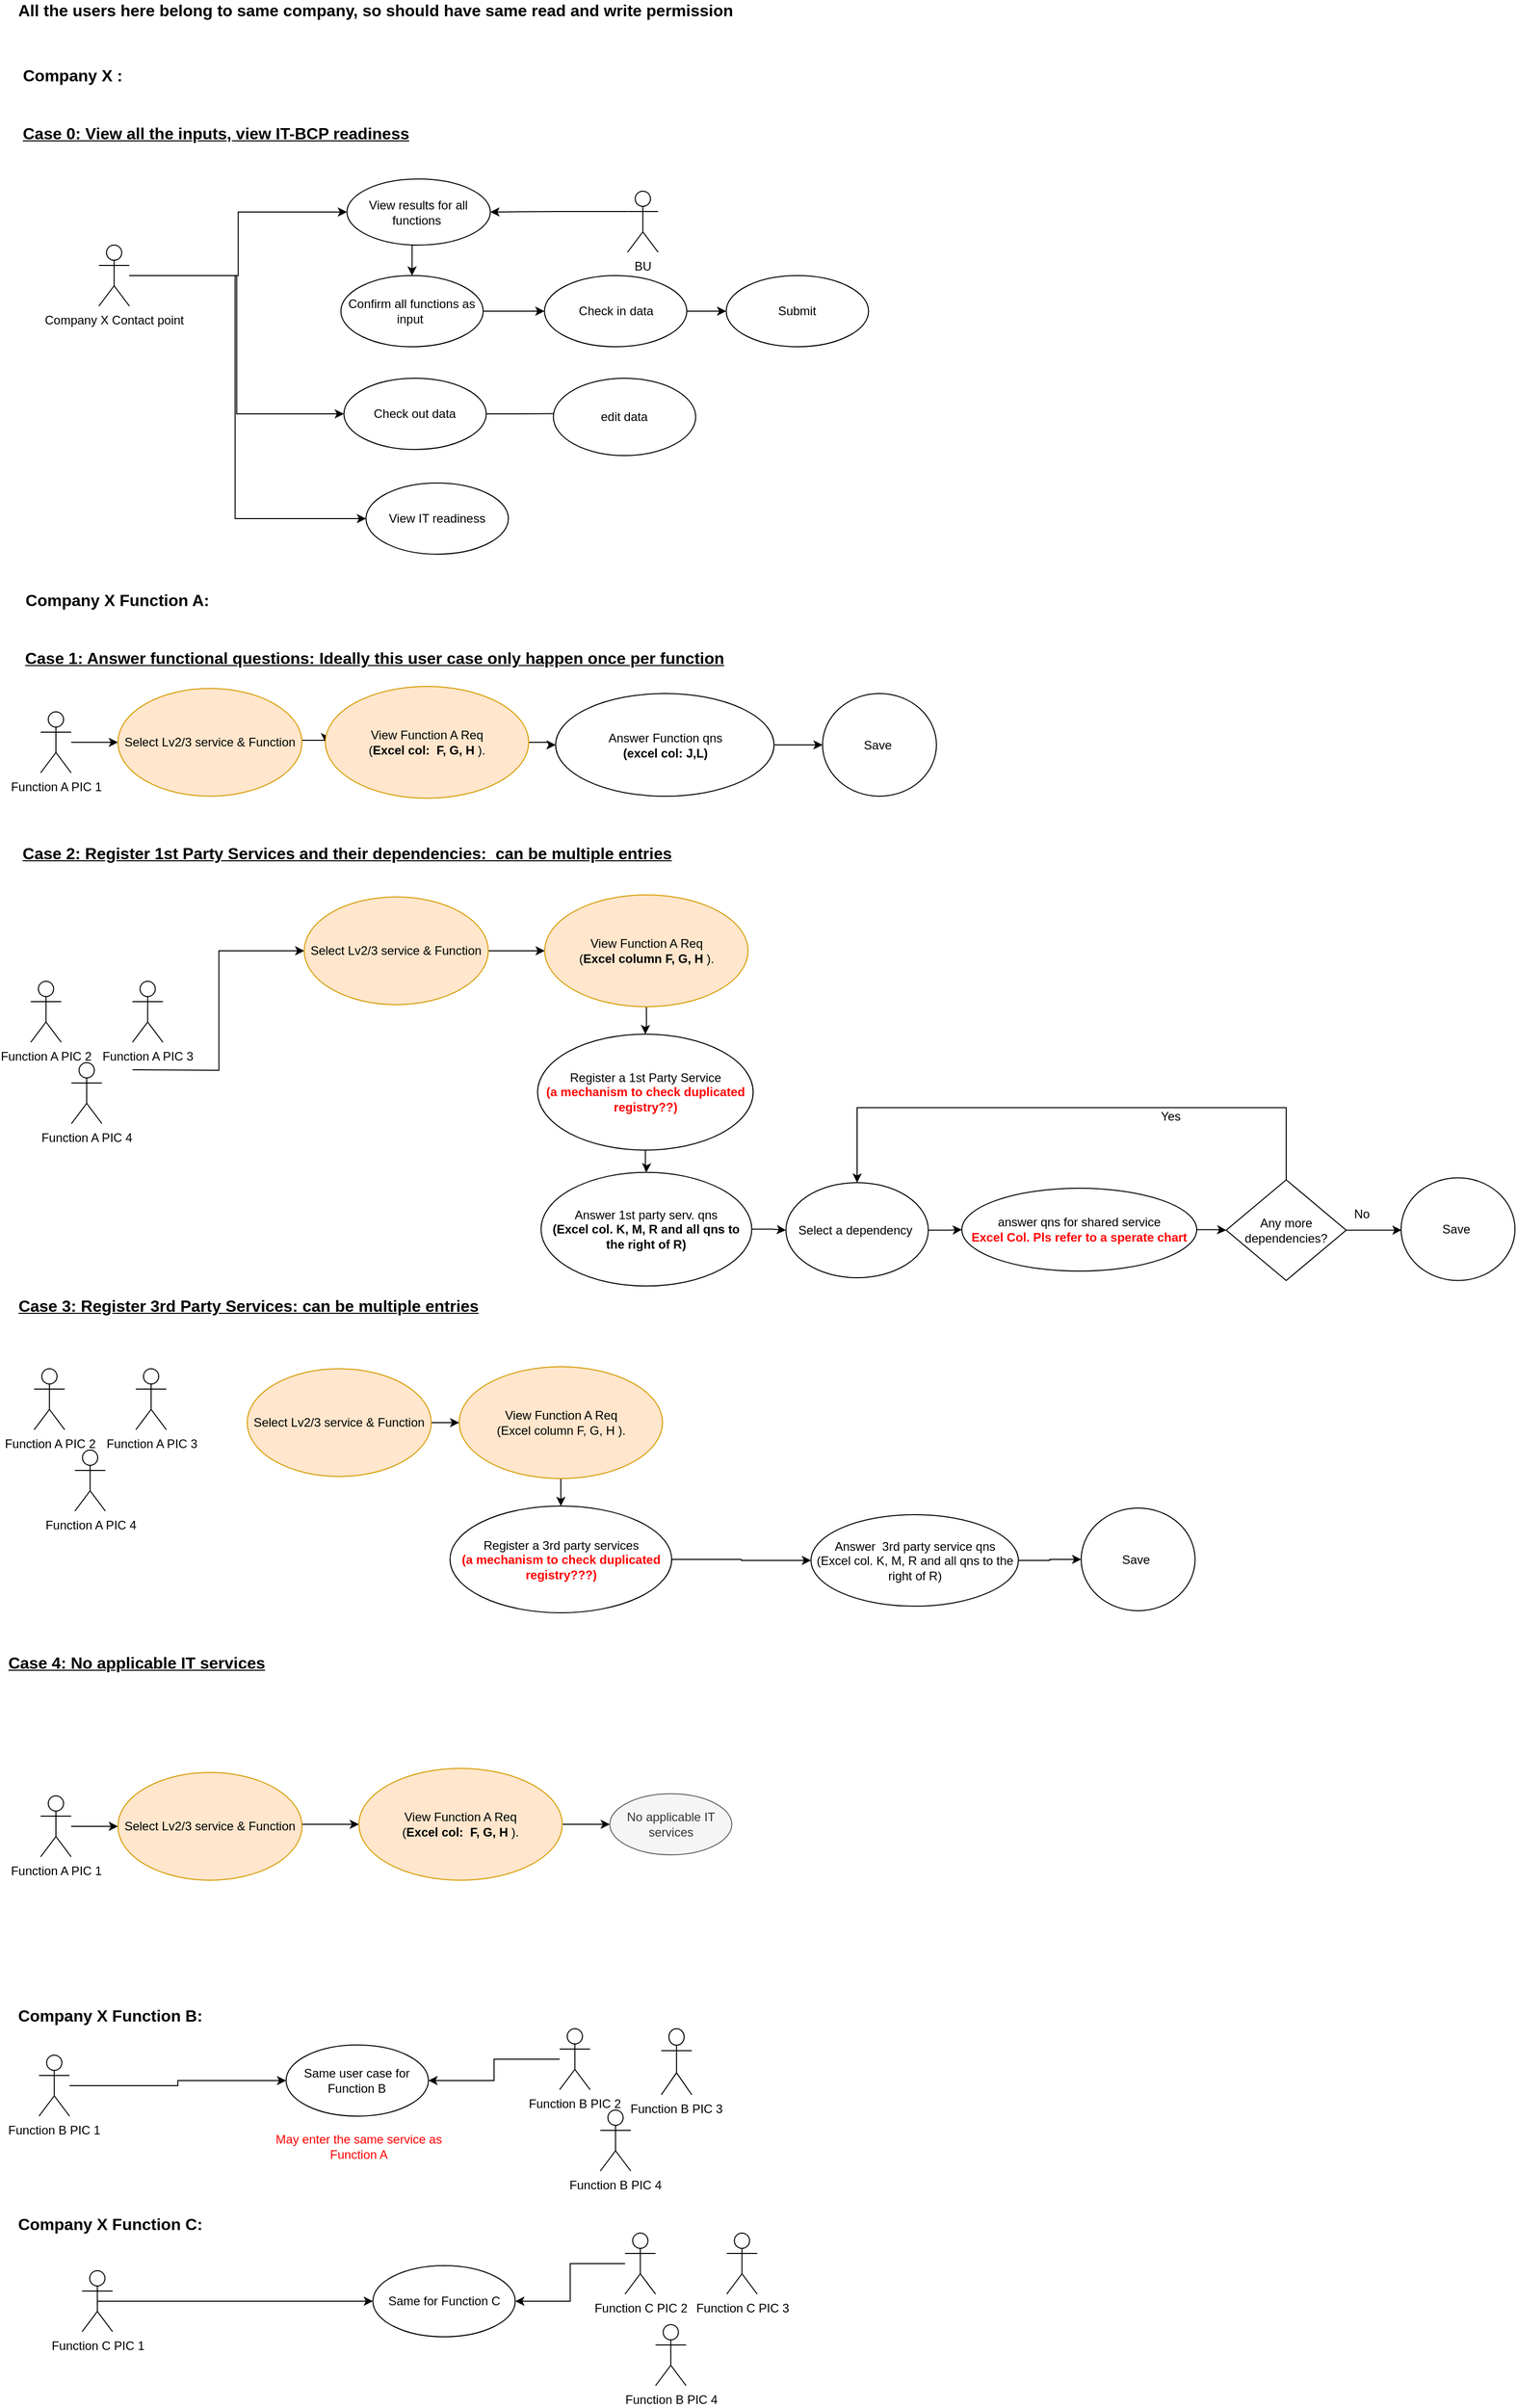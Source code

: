 <mxfile version="15.0.6" type="github" pages="4">
  <diagram id="AU1-YM2_N2_GusIfQAZ2" name="Company X">
    <mxGraphModel dx="3122" dy="2962" grid="0" gridSize="10" guides="1" tooltips="1" connect="1" arrows="1" fold="1" page="1" pageScale="1" pageWidth="850" pageHeight="1100" math="0" shadow="0">
      <root>
        <mxCell id="0" />
        <mxCell id="1" parent="0" />
        <mxCell id="-gpZi2hhZSp9mo7Ovqp--26" style="edgeStyle=orthogonalEdgeStyle;rounded=0;orthogonalLoop=1;jettySize=auto;html=1;" parent="1" source="W32naPlY-PoTMaObdN7--6" target="-gpZi2hhZSp9mo7Ovqp--24" edge="1">
          <mxGeometry relative="1" as="geometry" />
        </mxCell>
        <mxCell id="W32naPlY-PoTMaObdN7--6" value="Function A PIC 1" style="shape=umlActor;verticalLabelPosition=bottom;verticalAlign=top;html=1;" parent="1" vertex="1">
          <mxGeometry x="-813" y="-980" width="30" height="60" as="geometry" />
        </mxCell>
        <mxCell id="W32naPlY-PoTMaObdN7--7" value="Function A PIC 2" style="shape=umlActor;verticalLabelPosition=bottom;verticalAlign=top;html=1;" parent="1" vertex="1">
          <mxGeometry x="-822.75" y="-715" width="30" height="60" as="geometry" />
        </mxCell>
        <mxCell id="W32naPlY-PoTMaObdN7--8" value="Function A PIC 3" style="shape=umlActor;verticalLabelPosition=bottom;verticalAlign=top;html=1;" parent="1" vertex="1">
          <mxGeometry x="-722.75" y="-715" width="30" height="60" as="geometry" />
        </mxCell>
        <mxCell id="W32naPlY-PoTMaObdN7--9" value="Function A PIC 4" style="shape=umlActor;verticalLabelPosition=bottom;verticalAlign=top;html=1;" parent="1" vertex="1">
          <mxGeometry x="-782.75" y="-635" width="30" height="60" as="geometry" />
        </mxCell>
        <mxCell id="-gpZi2hhZSp9mo7Ovqp--9" style="edgeStyle=orthogonalEdgeStyle;rounded=0;orthogonalLoop=1;jettySize=auto;html=1;entryX=1;entryY=0.5;entryDx=0;entryDy=0;" parent="1" source="W32naPlY-PoTMaObdN7--17" target="-gpZi2hhZSp9mo7Ovqp--7" edge="1">
          <mxGeometry relative="1" as="geometry" />
        </mxCell>
        <mxCell id="W32naPlY-PoTMaObdN7--17" value="Function B PIC 2" style="shape=umlActor;verticalLabelPosition=bottom;verticalAlign=top;html=1;" parent="1" vertex="1">
          <mxGeometry x="-302.62" y="315" width="30" height="60" as="geometry" />
        </mxCell>
        <mxCell id="W32naPlY-PoTMaObdN7--18" value="Function B PIC 3" style="shape=umlActor;verticalLabelPosition=bottom;verticalAlign=top;html=1;" parent="1" vertex="1">
          <mxGeometry x="-202.62" y="315" width="30" height="65" as="geometry" />
        </mxCell>
        <mxCell id="W32naPlY-PoTMaObdN7--19" value="Function B PIC 4" style="shape=umlActor;verticalLabelPosition=bottom;verticalAlign=top;html=1;" parent="1" vertex="1">
          <mxGeometry x="-262.62" y="395" width="30" height="60" as="geometry" />
        </mxCell>
        <mxCell id="W32naPlY-PoTMaObdN7--31" style="edgeStyle=orthogonalEdgeStyle;rounded=0;orthogonalLoop=1;jettySize=auto;html=1;entryX=0;entryY=0.5;entryDx=0;entryDy=0;" parent="1" target="-gpZi2hhZSp9mo7Ovqp--1" edge="1">
          <mxGeometry relative="1" as="geometry">
            <mxPoint x="-722.75" y="-627.952" as="sourcePoint" />
          </mxGeometry>
        </mxCell>
        <mxCell id="-gpZi2hhZSp9mo7Ovqp--8" style="edgeStyle=orthogonalEdgeStyle;rounded=0;orthogonalLoop=1;jettySize=auto;html=1;" parent="1" source="W32naPlY-PoTMaObdN7--23" target="-gpZi2hhZSp9mo7Ovqp--7" edge="1">
          <mxGeometry relative="1" as="geometry" />
        </mxCell>
        <mxCell id="W32naPlY-PoTMaObdN7--23" value="Function B PIC 1" style="shape=umlActor;verticalLabelPosition=bottom;verticalAlign=top;html=1;" parent="1" vertex="1">
          <mxGeometry x="-814.62" y="341" width="30" height="60" as="geometry" />
        </mxCell>
        <mxCell id="-gpZi2hhZSp9mo7Ovqp--12" style="edgeStyle=orthogonalEdgeStyle;rounded=0;orthogonalLoop=1;jettySize=auto;html=1;entryX=1;entryY=0.5;entryDx=0;entryDy=0;" parent="1" source="W32naPlY-PoTMaObdN7--25" target="-gpZi2hhZSp9mo7Ovqp--11" edge="1">
          <mxGeometry relative="1" as="geometry" />
        </mxCell>
        <mxCell id="W32naPlY-PoTMaObdN7--25" value="Function C PIC 2" style="shape=umlActor;verticalLabelPosition=bottom;verticalAlign=top;html=1;" parent="1" vertex="1">
          <mxGeometry x="-238.25" y="516" width="30" height="60" as="geometry" />
        </mxCell>
        <mxCell id="W32naPlY-PoTMaObdN7--26" value="Function C PIC 3" style="shape=umlActor;verticalLabelPosition=bottom;verticalAlign=top;html=1;" parent="1" vertex="1">
          <mxGeometry x="-138.25" y="516" width="30" height="60" as="geometry" />
        </mxCell>
        <mxCell id="W32naPlY-PoTMaObdN7--27" value="Function B PIC 4" style="shape=umlActor;verticalLabelPosition=bottom;verticalAlign=top;html=1;" parent="1" vertex="1">
          <mxGeometry x="-208.25" y="606" width="30" height="60" as="geometry" />
        </mxCell>
        <mxCell id="-gpZi2hhZSp9mo7Ovqp--10" style="edgeStyle=orthogonalEdgeStyle;rounded=0;orthogonalLoop=1;jettySize=auto;html=1;exitX=0.5;exitY=0.5;exitDx=0;exitDy=0;exitPerimeter=0;entryX=0;entryY=0.5;entryDx=0;entryDy=0;entryPerimeter=0;" parent="1" source="W32naPlY-PoTMaObdN7--28" target="-gpZi2hhZSp9mo7Ovqp--11" edge="1">
          <mxGeometry relative="1" as="geometry">
            <mxPoint x="-511.536" y="575.762" as="targetPoint" />
          </mxGeometry>
        </mxCell>
        <mxCell id="W32naPlY-PoTMaObdN7--28" value="Function C PIC 1" style="shape=umlActor;verticalLabelPosition=bottom;verticalAlign=top;html=1;" parent="1" vertex="1">
          <mxGeometry x="-772.25" y="553" width="30" height="60" as="geometry" />
        </mxCell>
        <mxCell id="-gpZi2hhZSp9mo7Ovqp--20" style="edgeStyle=orthogonalEdgeStyle;rounded=0;orthogonalLoop=1;jettySize=auto;html=1;exitX=0.5;exitY=1;exitDx=0;exitDy=0;" parent="1" source="W32naPlY-PoTMaObdN7--30" target="W32naPlY-PoTMaObdN7--35" edge="1">
          <mxGeometry relative="1" as="geometry" />
        </mxCell>
        <mxCell id="W32naPlY-PoTMaObdN7--30" value="View Function A Req&lt;br&gt;(&lt;b&gt;Excel column F, G, H&lt;/b&gt; )." style="ellipse;whiteSpace=wrap;html=1;fillColor=#ffe6cc;strokeColor=#d79b00;" parent="1" vertex="1">
          <mxGeometry x="-317.25" y="-800" width="200" height="110" as="geometry" />
        </mxCell>
        <mxCell id="-gpZi2hhZSp9mo7Ovqp--44" style="edgeStyle=orthogonalEdgeStyle;rounded=0;orthogonalLoop=1;jettySize=auto;html=1;exitX=1;exitY=0.5;exitDx=0;exitDy=0;entryX=0;entryY=0.5;entryDx=0;entryDy=0;" parent="1" source="W32naPlY-PoTMaObdN7--33" edge="1" target="-gpZi2hhZSp9mo7Ovqp--45">
          <mxGeometry relative="1" as="geometry">
            <mxPoint x="76.068" y="-950.905" as="targetPoint" />
          </mxGeometry>
        </mxCell>
        <mxCell id="W32naPlY-PoTMaObdN7--33" value="Answer Function qns&lt;br&gt;&lt;b&gt;(excel col: J,L)&lt;/b&gt;" style="ellipse;whiteSpace=wrap;html=1;" parent="1" vertex="1">
          <mxGeometry x="-306.5" y="-998" width="214.75" height="101" as="geometry" />
        </mxCell>
        <mxCell id="W32naPlY-PoTMaObdN7--53" style="edgeStyle=orthogonalEdgeStyle;rounded=0;orthogonalLoop=1;jettySize=auto;html=1;entryX=0.5;entryY=0;entryDx=0;entryDy=0;" parent="1" source="W32naPlY-PoTMaObdN7--35" target="W32naPlY-PoTMaObdN7--36" edge="1">
          <mxGeometry relative="1" as="geometry" />
        </mxCell>
        <mxCell id="W32naPlY-PoTMaObdN7--35" value="Register a 1st Party Service&lt;br&gt;&lt;font color=&quot;#ff0000&quot;&gt;&lt;b&gt;(a mechanism to check duplicated registry??)&lt;/b&gt;&lt;/font&gt;" style="ellipse;whiteSpace=wrap;html=1;" parent="1" vertex="1">
          <mxGeometry x="-324.25" y="-663" width="212" height="114" as="geometry" />
        </mxCell>
        <mxCell id="W32naPlY-PoTMaObdN7--40" style="edgeStyle=orthogonalEdgeStyle;rounded=0;orthogonalLoop=1;jettySize=auto;html=1;exitX=1;exitY=0.5;exitDx=0;exitDy=0;" parent="1" source="W32naPlY-PoTMaObdN7--36" target="W32naPlY-PoTMaObdN7--41" edge="1">
          <mxGeometry relative="1" as="geometry">
            <mxPoint x="-98" y="-460.75" as="targetPoint" />
          </mxGeometry>
        </mxCell>
        <mxCell id="W32naPlY-PoTMaObdN7--36" value="Answer 1st party serv. qns&lt;br&gt;&lt;b&gt;(Excel col. K, M, R and all qns to the right of R)&lt;/b&gt;" style="ellipse;whiteSpace=wrap;html=1;" parent="1" vertex="1">
          <mxGeometry x="-320.87" y="-527.12" width="207.25" height="111.75" as="geometry" />
        </mxCell>
        <mxCell id="W32naPlY-PoTMaObdN7--42" style="edgeStyle=orthogonalEdgeStyle;rounded=0;orthogonalLoop=1;jettySize=auto;html=1;" parent="1" source="W32naPlY-PoTMaObdN7--41" target="W32naPlY-PoTMaObdN7--43" edge="1">
          <mxGeometry relative="1" as="geometry">
            <mxPoint x="52" y="-460.75" as="targetPoint" />
          </mxGeometry>
        </mxCell>
        <mxCell id="W32naPlY-PoTMaObdN7--41" value="Select a dependency&amp;nbsp;" style="ellipse;whiteSpace=wrap;html=1;" parent="1" vertex="1">
          <mxGeometry x="-80" y="-517" width="140" height="93.5" as="geometry" />
        </mxCell>
        <mxCell id="-gpZi2hhZSp9mo7Ovqp--42" style="edgeStyle=orthogonalEdgeStyle;rounded=0;orthogonalLoop=1;jettySize=auto;html=1;exitX=1;exitY=0.5;exitDx=0;exitDy=0;" parent="1" source="W32naPlY-PoTMaObdN7--43" target="-gpZi2hhZSp9mo7Ovqp--40" edge="1">
          <mxGeometry relative="1" as="geometry" />
        </mxCell>
        <mxCell id="W32naPlY-PoTMaObdN7--43" value="answer qns for shared service&lt;br&gt;&lt;b&gt;&lt;font color=&quot;#ff0000&quot;&gt;Excel Col. Pls refer to a sperate chart&lt;/font&gt;&lt;/b&gt;" style="ellipse;whiteSpace=wrap;html=1;" parent="1" vertex="1">
          <mxGeometry x="93" y="-511.5" width="231" height="81.5" as="geometry" />
        </mxCell>
        <mxCell id="W32naPlY-PoTMaObdN7--46" style="edgeStyle=orthogonalEdgeStyle;rounded=0;orthogonalLoop=1;jettySize=auto;html=1;" parent="1" source="W32naPlY-PoTMaObdN7--45" target="W32naPlY-PoTMaObdN7--47" edge="1">
          <mxGeometry relative="1" as="geometry">
            <mxPoint x="-120.13" y="-261" as="targetPoint" />
          </mxGeometry>
        </mxCell>
        <mxCell id="W32naPlY-PoTMaObdN7--45" value="Register a 3rd party services&lt;br&gt;&lt;b style=&quot;color: rgb(255 , 0 , 0)&quot;&gt;(a mechanism to check duplicated registry???)&lt;/b&gt;" style="ellipse;whiteSpace=wrap;html=1;" parent="1" vertex="1">
          <mxGeometry x="-410.38" y="-199" width="218" height="105" as="geometry" />
        </mxCell>
        <mxCell id="-gpZi2hhZSp9mo7Ovqp--69" style="edgeStyle=orthogonalEdgeStyle;rounded=0;orthogonalLoop=1;jettySize=auto;html=1;exitX=1;exitY=0.5;exitDx=0;exitDy=0;entryX=0;entryY=0.5;entryDx=0;entryDy=0;" parent="1" source="W32naPlY-PoTMaObdN7--47" target="-gpZi2hhZSp9mo7Ovqp--68" edge="1">
          <mxGeometry relative="1" as="geometry" />
        </mxCell>
        <mxCell id="W32naPlY-PoTMaObdN7--47" value="Answer&amp;nbsp; 3rd party service qns&lt;br&gt;(Excel col. K, M, R and all qns to the right of R)" style="ellipse;whiteSpace=wrap;html=1;" parent="1" vertex="1">
          <mxGeometry x="-55.38" y="-190.5" width="204" height="90" as="geometry" />
        </mxCell>
        <mxCell id="W32naPlY-PoTMaObdN7--51" style="edgeStyle=orthogonalEdgeStyle;rounded=0;orthogonalLoop=1;jettySize=auto;html=1;entryX=0;entryY=0.5;entryDx=0;entryDy=0;" parent="1" source="W32naPlY-PoTMaObdN7--49" target="W32naPlY-PoTMaObdN7--50" edge="1">
          <mxGeometry relative="1" as="geometry" />
        </mxCell>
        <mxCell id="W32naPlY-PoTMaObdN7--67" style="edgeStyle=orthogonalEdgeStyle;rounded=0;orthogonalLoop=1;jettySize=auto;html=1;entryX=0;entryY=0.5;entryDx=0;entryDy=0;" parent="1" source="W32naPlY-PoTMaObdN7--49" target="W32naPlY-PoTMaObdN7--65" edge="1">
          <mxGeometry relative="1" as="geometry" />
        </mxCell>
        <mxCell id="HmTF_yit3gJTQ6gCZ38t-3" style="edgeStyle=orthogonalEdgeStyle;rounded=0;orthogonalLoop=1;jettySize=auto;html=1;entryX=0;entryY=0.5;entryDx=0;entryDy=0;" parent="1" source="W32naPlY-PoTMaObdN7--49" target="HmTF_yit3gJTQ6gCZ38t-2" edge="1">
          <mxGeometry relative="1" as="geometry">
            <mxPoint x="-517.75" y="-1188" as="targetPoint" />
            <Array as="points">
              <mxPoint x="-621.75" y="-1409" />
              <mxPoint x="-621.75" y="-1170" />
            </Array>
          </mxGeometry>
        </mxCell>
        <mxCell id="W32naPlY-PoTMaObdN7--49" value="Company X Contact point" style="shape=umlActor;verticalLabelPosition=bottom;verticalAlign=top;html=1;" parent="1" vertex="1">
          <mxGeometry x="-755.75" y="-1439" width="30" height="60" as="geometry" />
        </mxCell>
        <mxCell id="W32naPlY-PoTMaObdN7--55" style="edgeStyle=orthogonalEdgeStyle;rounded=0;orthogonalLoop=1;jettySize=auto;html=1;exitX=0.5;exitY=1;exitDx=0;exitDy=0;entryX=0.5;entryY=0;entryDx=0;entryDy=0;" parent="1" source="W32naPlY-PoTMaObdN7--50" target="W32naPlY-PoTMaObdN7--54" edge="1">
          <mxGeometry relative="1" as="geometry" />
        </mxCell>
        <mxCell id="W32naPlY-PoTMaObdN7--50" value="View results for all functions&amp;nbsp;" style="ellipse;whiteSpace=wrap;html=1;" parent="1" vertex="1">
          <mxGeometry x="-511.75" y="-1504" width="141" height="65" as="geometry" />
        </mxCell>
        <mxCell id="W32naPlY-PoTMaObdN7--56" style="edgeStyle=orthogonalEdgeStyle;rounded=0;orthogonalLoop=1;jettySize=auto;html=1;" parent="1" source="W32naPlY-PoTMaObdN7--54" target="W32naPlY-PoTMaObdN7--57" edge="1">
          <mxGeometry relative="1" as="geometry">
            <mxPoint x="-375.75" y="-1329" as="targetPoint" />
          </mxGeometry>
        </mxCell>
        <mxCell id="W32naPlY-PoTMaObdN7--54" value="Confirm all functions as input&amp;nbsp;" style="ellipse;whiteSpace=wrap;html=1;" parent="1" vertex="1">
          <mxGeometry x="-517.75" y="-1409" width="140" height="70" as="geometry" />
        </mxCell>
        <mxCell id="W32naPlY-PoTMaObdN7--69" style="edgeStyle=orthogonalEdgeStyle;rounded=0;orthogonalLoop=1;jettySize=auto;html=1;" parent="1" source="W32naPlY-PoTMaObdN7--57" target="W32naPlY-PoTMaObdN7--70" edge="1">
          <mxGeometry relative="1" as="geometry">
            <mxPoint x="-103.655" y="-1374" as="targetPoint" />
          </mxGeometry>
        </mxCell>
        <mxCell id="W32naPlY-PoTMaObdN7--57" value="Check in data" style="ellipse;whiteSpace=wrap;html=1;" parent="1" vertex="1">
          <mxGeometry x="-317.5" y="-1409" width="140" height="70" as="geometry" />
        </mxCell>
        <mxCell id="W32naPlY-PoTMaObdN7--59" style="edgeStyle=orthogonalEdgeStyle;rounded=0;orthogonalLoop=1;jettySize=auto;html=1;exitX=0;exitY=0.333;exitDx=0;exitDy=0;exitPerimeter=0;entryX=1;entryY=0.5;entryDx=0;entryDy=0;" parent="1" source="W32naPlY-PoTMaObdN7--58" target="W32naPlY-PoTMaObdN7--50" edge="1">
          <mxGeometry relative="1" as="geometry" />
        </mxCell>
        <mxCell id="W32naPlY-PoTMaObdN7--58" value="BU" style="shape=umlActor;verticalLabelPosition=bottom;verticalAlign=top;html=1;" parent="1" vertex="1">
          <mxGeometry x="-235.75" y="-1492" width="30" height="60" as="geometry" />
        </mxCell>
        <mxCell id="W32naPlY-PoTMaObdN7--68" style="edgeStyle=orthogonalEdgeStyle;rounded=0;orthogonalLoop=1;jettySize=auto;html=1;exitX=1;exitY=0.5;exitDx=0;exitDy=0;entryX=0.073;entryY=0.457;entryDx=0;entryDy=0;entryPerimeter=0;" parent="1" source="W32naPlY-PoTMaObdN7--65" target="W32naPlY-PoTMaObdN7--66" edge="1">
          <mxGeometry relative="1" as="geometry" />
        </mxCell>
        <mxCell id="W32naPlY-PoTMaObdN7--65" value="Check out data" style="ellipse;whiteSpace=wrap;html=1;" parent="1" vertex="1">
          <mxGeometry x="-514.75" y="-1308" width="140" height="70" as="geometry" />
        </mxCell>
        <mxCell id="W32naPlY-PoTMaObdN7--66" value="edit data" style="ellipse;whiteSpace=wrap;html=1;" parent="1" vertex="1">
          <mxGeometry x="-308.75" y="-1308" width="140" height="76" as="geometry" />
        </mxCell>
        <mxCell id="W32naPlY-PoTMaObdN7--70" value="Submit" style="ellipse;whiteSpace=wrap;html=1;" parent="1" vertex="1">
          <mxGeometry x="-138.755" y="-1409" width="140" height="70" as="geometry" />
        </mxCell>
        <mxCell id="-gpZi2hhZSp9mo7Ovqp--5" style="edgeStyle=orthogonalEdgeStyle;rounded=0;orthogonalLoop=1;jettySize=auto;html=1;entryX=0;entryY=0.5;entryDx=0;entryDy=0;" parent="1" source="-gpZi2hhZSp9mo7Ovqp--1" target="W32naPlY-PoTMaObdN7--30" edge="1">
          <mxGeometry relative="1" as="geometry">
            <mxPoint x="-345.25" y="-751" as="targetPoint" />
          </mxGeometry>
        </mxCell>
        <mxCell id="-gpZi2hhZSp9mo7Ovqp--1" value="Select Lv2/3 service &amp;amp; Function" style="ellipse;whiteSpace=wrap;html=1;fillColor=#ffe6cc;strokeColor=#d79b00;" parent="1" vertex="1">
          <mxGeometry x="-553.75" y="-798" width="181" height="106" as="geometry" />
        </mxCell>
        <mxCell id="-gpZi2hhZSp9mo7Ovqp--7" value="Same user case for Function B" style="ellipse;whiteSpace=wrap;html=1;" parent="1" vertex="1">
          <mxGeometry x="-571.62" y="331" width="140" height="70" as="geometry" />
        </mxCell>
        <mxCell id="-gpZi2hhZSp9mo7Ovqp--11" value="Same for Function C" style="ellipse;whiteSpace=wrap;html=1;" parent="1" vertex="1">
          <mxGeometry x="-486.25" y="548" width="140" height="70" as="geometry" />
        </mxCell>
        <mxCell id="-gpZi2hhZSp9mo7Ovqp--27" style="edgeStyle=orthogonalEdgeStyle;rounded=0;orthogonalLoop=1;jettySize=auto;html=1;exitX=1;exitY=0.481;exitDx=0;exitDy=0;entryX=0;entryY=0.5;entryDx=0;entryDy=0;exitPerimeter=0;" parent="1" source="-gpZi2hhZSp9mo7Ovqp--24" target="-gpZi2hhZSp9mo7Ovqp--25" edge="1">
          <mxGeometry relative="1" as="geometry">
            <mxPoint x="-533.0" y="-948.0" as="sourcePoint" />
          </mxGeometry>
        </mxCell>
        <mxCell id="-gpZi2hhZSp9mo7Ovqp--24" value="Select Lv2/3 service &amp;amp; Function" style="ellipse;whiteSpace=wrap;html=1;fillColor=#ffe6cc;strokeColor=#d79b00;" parent="1" vertex="1">
          <mxGeometry x="-737" y="-1003" width="181" height="106" as="geometry" />
        </mxCell>
        <mxCell id="-gpZi2hhZSp9mo7Ovqp--28" style="edgeStyle=orthogonalEdgeStyle;rounded=0;orthogonalLoop=1;jettySize=auto;html=1;" parent="1" source="-gpZi2hhZSp9mo7Ovqp--25" target="W32naPlY-PoTMaObdN7--33" edge="1">
          <mxGeometry relative="1" as="geometry" />
        </mxCell>
        <mxCell id="-gpZi2hhZSp9mo7Ovqp--25" value="View Function A Req&lt;br&gt;(&lt;b&gt;Excel col:&amp;nbsp; F, G, H&lt;/b&gt; )." style="ellipse;whiteSpace=wrap;html=1;fillColor=#ffe6cc;strokeColor=#d79b00;" parent="1" vertex="1">
          <mxGeometry x="-533" y="-1005" width="200" height="110" as="geometry" />
        </mxCell>
        <mxCell id="-gpZi2hhZSp9mo7Ovqp--43" style="edgeStyle=orthogonalEdgeStyle;rounded=0;orthogonalLoop=1;jettySize=auto;html=1;entryX=0.5;entryY=0;entryDx=0;entryDy=0;" parent="1" source="-gpZi2hhZSp9mo7Ovqp--40" target="W32naPlY-PoTMaObdN7--41" edge="1">
          <mxGeometry relative="1" as="geometry">
            <Array as="points">
              <mxPoint x="412" y="-590.75" />
              <mxPoint x="-10" y="-590.75" />
            </Array>
          </mxGeometry>
        </mxCell>
        <mxCell id="-gpZi2hhZSp9mo7Ovqp--64" style="edgeStyle=orthogonalEdgeStyle;rounded=0;orthogonalLoop=1;jettySize=auto;html=1;exitX=1;exitY=0.5;exitDx=0;exitDy=0;" parent="1" source="-gpZi2hhZSp9mo7Ovqp--40" edge="1">
          <mxGeometry relative="1" as="geometry">
            <mxPoint x="525.497" y="-470.274" as="targetPoint" />
          </mxGeometry>
        </mxCell>
        <mxCell id="-gpZi2hhZSp9mo7Ovqp--40" value="Any more dependencies?" style="rhombus;whiteSpace=wrap;html=1;" parent="1" vertex="1">
          <mxGeometry x="353" y="-519.75" width="118" height="99" as="geometry" />
        </mxCell>
        <mxCell id="-gpZi2hhZSp9mo7Ovqp--45" value="Save&amp;nbsp;" style="ellipse;whiteSpace=wrap;html=1;" parent="1" vertex="1">
          <mxGeometry x="-44" y="-998" width="112" height="101" as="geometry" />
        </mxCell>
        <mxCell id="-gpZi2hhZSp9mo7Ovqp--50" value="Function A PIC 2" style="shape=umlActor;verticalLabelPosition=bottom;verticalAlign=top;html=1;" parent="1" vertex="1">
          <mxGeometry x="-819.38" y="-334" width="30" height="60" as="geometry" />
        </mxCell>
        <mxCell id="-gpZi2hhZSp9mo7Ovqp--51" value="Function A PIC 3" style="shape=umlActor;verticalLabelPosition=bottom;verticalAlign=top;html=1;" parent="1" vertex="1">
          <mxGeometry x="-719.38" y="-334" width="30" height="60" as="geometry" />
        </mxCell>
        <mxCell id="-gpZi2hhZSp9mo7Ovqp--52" value="Function A PIC 4" style="shape=umlActor;verticalLabelPosition=bottom;verticalAlign=top;html=1;" parent="1" vertex="1">
          <mxGeometry x="-779.38" y="-254" width="30" height="60" as="geometry" />
        </mxCell>
        <mxCell id="-gpZi2hhZSp9mo7Ovqp--57" value="&lt;font style=&quot;font-size: 16px&quot;&gt;&lt;b&gt;&lt;u&gt;Case 1: Answer functional questions: Ideally this user case only happen once per function&lt;/u&gt;&lt;/b&gt;&lt;/font&gt;" style="text;html=1;align=center;verticalAlign=middle;resizable=0;points=[];autosize=1;strokeColor=none;fillColor=none;" parent="1" vertex="1">
          <mxGeometry x="-833.75" y="-1043" width="698" height="19" as="geometry" />
        </mxCell>
        <mxCell id="-gpZi2hhZSp9mo7Ovqp--58" value="&lt;font style=&quot;font-size: 16px&quot;&gt;&lt;b&gt;&lt;u&gt;Case 2: Register 1st Party Services and their dependencies:&amp;nbsp; can be multiple entries&lt;/u&gt;&lt;/b&gt;&lt;/font&gt;" style="text;html=1;align=center;verticalAlign=middle;resizable=0;points=[];autosize=1;strokeColor=none;fillColor=none;" parent="1" vertex="1">
          <mxGeometry x="-835.75" y="-851" width="648" height="19" as="geometry" />
        </mxCell>
        <mxCell id="-gpZi2hhZSp9mo7Ovqp--59" value="&lt;b&gt;&lt;font style=&quot;font-size: 16px&quot;&gt;&lt;u&gt;Case 3: Register 3rd Party Services: can be multiple entries&lt;/u&gt;&lt;/font&gt;&lt;/b&gt;" style="text;html=1;align=center;verticalAlign=middle;resizable=0;points=[];autosize=1;strokeColor=none;fillColor=none;" parent="1" vertex="1">
          <mxGeometry x="-840.75" y="-406" width="463" height="19" as="geometry" />
        </mxCell>
        <mxCell id="-gpZi2hhZSp9mo7Ovqp--63" style="edgeStyle=orthogonalEdgeStyle;rounded=0;orthogonalLoop=1;jettySize=auto;html=1;exitX=0.5;exitY=1;exitDx=0;exitDy=0;" parent="1" source="-gpZi2hhZSp9mo7Ovqp--60" target="W32naPlY-PoTMaObdN7--45" edge="1">
          <mxGeometry relative="1" as="geometry" />
        </mxCell>
        <mxCell id="-gpZi2hhZSp9mo7Ovqp--60" value="View Function A Req&lt;br&gt;(Excel column F, G, H )." style="ellipse;whiteSpace=wrap;html=1;fillColor=#ffe6cc;strokeColor=#d79b00;" parent="1" vertex="1">
          <mxGeometry x="-401.38" y="-336" width="200" height="110" as="geometry" />
        </mxCell>
        <mxCell id="-gpZi2hhZSp9mo7Ovqp--62" style="edgeStyle=orthogonalEdgeStyle;rounded=0;orthogonalLoop=1;jettySize=auto;html=1;exitX=1;exitY=0.5;exitDx=0;exitDy=0;entryX=0;entryY=0.5;entryDx=0;entryDy=0;" parent="1" source="-gpZi2hhZSp9mo7Ovqp--61" target="-gpZi2hhZSp9mo7Ovqp--60" edge="1">
          <mxGeometry relative="1" as="geometry" />
        </mxCell>
        <mxCell id="-gpZi2hhZSp9mo7Ovqp--61" value="Select Lv2/3 service &amp;amp; Function" style="ellipse;whiteSpace=wrap;html=1;fillColor=#ffe6cc;strokeColor=#d79b00;" parent="1" vertex="1">
          <mxGeometry x="-609.88" y="-334" width="181" height="106" as="geometry" />
        </mxCell>
        <mxCell id="-gpZi2hhZSp9mo7Ovqp--65" value="Yes" style="text;html=1;align=center;verticalAlign=middle;resizable=0;points=[];autosize=1;strokeColor=none;fillColor=none;" parent="1" vertex="1">
          <mxGeometry x="283" y="-590.75" width="30" height="18" as="geometry" />
        </mxCell>
        <mxCell id="-gpZi2hhZSp9mo7Ovqp--66" value="No" style="text;html=1;align=center;verticalAlign=middle;resizable=0;points=[];autosize=1;strokeColor=none;fillColor=none;" parent="1" vertex="1">
          <mxGeometry x="473" y="-494.75" width="25" height="18" as="geometry" />
        </mxCell>
        <mxCell id="-gpZi2hhZSp9mo7Ovqp--67" value="Save&amp;nbsp;" style="ellipse;whiteSpace=wrap;html=1;" parent="1" vertex="1">
          <mxGeometry x="525" y="-521.75" width="112" height="101" as="geometry" />
        </mxCell>
        <mxCell id="-gpZi2hhZSp9mo7Ovqp--68" value="Save&amp;nbsp;" style="ellipse;whiteSpace=wrap;html=1;" parent="1" vertex="1">
          <mxGeometry x="210.37" y="-197" width="112" height="101" as="geometry" />
        </mxCell>
        <mxCell id="-gpZi2hhZSp9mo7Ovqp--71" value="&lt;font style=&quot;font-size: 16px&quot;&gt;&lt;b&gt;All the users here belong to same company, so should have same read and write permission&lt;/b&gt;&lt;/font&gt;" style="text;html=1;align=center;verticalAlign=middle;resizable=0;points=[];autosize=1;strokeColor=none;fillColor=none;" parent="1" vertex="1">
          <mxGeometry x="-840.75" y="-1680" width="713" height="19" as="geometry" />
        </mxCell>
        <mxCell id="-gpZi2hhZSp9mo7Ovqp--72" value="&lt;b&gt;&lt;font style=&quot;font-size: 16px&quot;&gt;&lt;u&gt;Case 0: View all the inputs, view IT-BCP readiness&lt;/u&gt;&lt;/font&gt;&lt;/b&gt;" style="text;html=1;align=center;verticalAlign=middle;resizable=0;points=[];autosize=1;strokeColor=none;fillColor=none;" parent="1" vertex="1">
          <mxGeometry x="-835.75" y="-1559" width="390" height="19" as="geometry" />
        </mxCell>
        <mxCell id="-gpZi2hhZSp9mo7Ovqp--73" value="&lt;b&gt;&lt;font style=&quot;font-size: 16px&quot;&gt;Company X Function A:&lt;/font&gt;&lt;/b&gt;" style="text;html=1;align=center;verticalAlign=middle;resizable=0;points=[];autosize=1;strokeColor=none;fillColor=none;" parent="1" vertex="1">
          <mxGeometry x="-833.75" y="-1100" width="191" height="19" as="geometry" />
        </mxCell>
        <mxCell id="-gpZi2hhZSp9mo7Ovqp--74" value="&lt;b&gt;&lt;font style=&quot;font-size: 16px&quot;&gt;Company X :&lt;/font&gt;&lt;/b&gt;" style="text;html=1;align=center;verticalAlign=middle;resizable=0;points=[];autosize=1;strokeColor=none;fillColor=none;" parent="1" vertex="1">
          <mxGeometry x="-835.75" y="-1616" width="108" height="19" as="geometry" />
        </mxCell>
        <mxCell id="-gpZi2hhZSp9mo7Ovqp--75" value="&lt;b&gt;&lt;font style=&quot;font-size: 16px&quot;&gt;Company X Function B:&lt;/font&gt;&lt;/b&gt;" style="text;html=1;align=center;verticalAlign=middle;resizable=0;points=[];autosize=1;strokeColor=none;fillColor=none;" parent="1" vertex="1">
          <mxGeometry x="-840.75" y="292" width="191" height="19" as="geometry" />
        </mxCell>
        <mxCell id="-gpZi2hhZSp9mo7Ovqp--76" value="&lt;b&gt;&lt;font style=&quot;font-size: 16px&quot;&gt;Company X Function C:&lt;/font&gt;&lt;/b&gt;" style="text;html=1;align=center;verticalAlign=middle;resizable=0;points=[];autosize=1;strokeColor=none;fillColor=none;" parent="1" vertex="1">
          <mxGeometry x="-840.75" y="497" width="191" height="19" as="geometry" />
        </mxCell>
        <mxCell id="HmTF_yit3gJTQ6gCZ38t-2" value="View IT readiness" style="ellipse;whiteSpace=wrap;html=1;" parent="1" vertex="1">
          <mxGeometry x="-493.0" y="-1205" width="140" height="70" as="geometry" />
        </mxCell>
        <mxCell id="JNOww10qwIhU7luUqyG3-1" value="&lt;b&gt;&lt;font style=&quot;font-size: 16px&quot;&gt;&lt;u&gt;Case 4: No applicable IT services&lt;/u&gt;&lt;/font&gt;&lt;/b&gt;" style="text;html=1;align=center;verticalAlign=middle;resizable=0;points=[];autosize=1;strokeColor=none;fillColor=none;" parent="1" vertex="1">
          <mxGeometry x="-851" y="-55" width="263" height="19" as="geometry" />
        </mxCell>
        <mxCell id="JNOww10qwIhU7luUqyG3-2" style="edgeStyle=orthogonalEdgeStyle;rounded=0;orthogonalLoop=1;jettySize=auto;html=1;" parent="1" source="JNOww10qwIhU7luUqyG3-3" target="JNOww10qwIhU7luUqyG3-5" edge="1">
          <mxGeometry relative="1" as="geometry" />
        </mxCell>
        <mxCell id="JNOww10qwIhU7luUqyG3-3" value="Function A PIC 1" style="shape=umlActor;verticalLabelPosition=bottom;verticalAlign=top;html=1;" parent="1" vertex="1">
          <mxGeometry x="-813" y="86" width="30" height="60" as="geometry" />
        </mxCell>
        <mxCell id="JNOww10qwIhU7luUqyG3-4" style="edgeStyle=orthogonalEdgeStyle;rounded=0;orthogonalLoop=1;jettySize=auto;html=1;exitX=1;exitY=0.481;exitDx=0;exitDy=0;entryX=0;entryY=0.5;entryDx=0;entryDy=0;exitPerimeter=0;" parent="1" source="JNOww10qwIhU7luUqyG3-5" target="JNOww10qwIhU7luUqyG3-7" edge="1">
          <mxGeometry relative="1" as="geometry">
            <mxPoint x="-533.0" y="118.0" as="sourcePoint" />
          </mxGeometry>
        </mxCell>
        <mxCell id="JNOww10qwIhU7luUqyG3-5" value="Select Lv2/3 service &amp;amp; Function" style="ellipse;whiteSpace=wrap;html=1;fillColor=#ffe6cc;strokeColor=#d79b00;" parent="1" vertex="1">
          <mxGeometry x="-737" y="63" width="181" height="106" as="geometry" />
        </mxCell>
        <mxCell id="JNOww10qwIhU7luUqyG3-6" style="edgeStyle=orthogonalEdgeStyle;rounded=0;orthogonalLoop=1;jettySize=auto;html=1;entryX=0;entryY=0.5;entryDx=0;entryDy=0;" parent="1" source="JNOww10qwIhU7luUqyG3-7" edge="1" target="JNOww10qwIhU7luUqyG3-8">
          <mxGeometry relative="1" as="geometry">
            <mxPoint x="-260" y="119" as="targetPoint" />
          </mxGeometry>
        </mxCell>
        <mxCell id="JNOww10qwIhU7luUqyG3-7" value="View Function A Req&lt;br&gt;(&lt;b&gt;Excel col:&amp;nbsp; F, G, H&lt;/b&gt; )." style="ellipse;whiteSpace=wrap;html=1;fillColor=#ffe6cc;strokeColor=#d79b00;" parent="1" vertex="1">
          <mxGeometry x="-500" y="59" width="200" height="110" as="geometry" />
        </mxCell>
        <mxCell id="JNOww10qwIhU7luUqyG3-8" value="No applicable IT services" style="ellipse;whiteSpace=wrap;html=1;strokeColor=#666666;fillColor=#f5f5f5;fontColor=#333333;" parent="1" vertex="1">
          <mxGeometry x="-253.25" y="84" width="120" height="60" as="geometry" />
        </mxCell>
        <mxCell id="GWwD0PipkNPG_7XFbQsd-1" value="&lt;font color=&quot;#ff0000&quot;&gt;May enter the same service as Function A&lt;/font&gt;" style="text;html=1;strokeColor=none;fillColor=none;align=center;verticalAlign=middle;whiteSpace=wrap;rounded=0;" vertex="1" parent="1">
          <mxGeometry x="-590" y="403" width="180" height="56" as="geometry" />
        </mxCell>
      </root>
    </mxGraphModel>
  </diagram>
  <diagram id="en-8oDmBA0QhUIehSiqE" name="Admin">
    <mxGraphModel dx="1422" dy="1862" grid="1" gridSize="10" guides="1" tooltips="1" connect="1" arrows="1" fold="1" page="1" pageScale="1" pageWidth="850" pageHeight="1100" math="0" shadow="0">
      <root>
        <mxCell id="pQCm6_jaStThFFM-fUs_-0" />
        <mxCell id="pQCm6_jaStThFFM-fUs_-1" parent="pQCm6_jaStThFFM-fUs_-0" />
        <mxCell id="2NQNUln4oWd3PKYwQYlI-0" value="Admin" style="shape=umlActor;verticalLabelPosition=bottom;verticalAlign=top;html=1;" parent="pQCm6_jaStThFFM-fUs_-1" vertex="1">
          <mxGeometry x="100" y="-1001" width="30" height="60" as="geometry" />
        </mxCell>
        <mxCell id="2NQNUln4oWd3PKYwQYlI-1" value="Edit data" style="ellipse;whiteSpace=wrap;html=1;" parent="pQCm6_jaStThFFM-fUs_-1" vertex="1">
          <mxGeometry x="231" y="-1050" width="140" height="70" as="geometry" />
        </mxCell>
        <mxCell id="2NQNUln4oWd3PKYwQYlI-2" value="Edit questions" style="ellipse;whiteSpace=wrap;html=1;" parent="pQCm6_jaStThFFM-fUs_-1" vertex="1">
          <mxGeometry x="231" y="-950" width="140" height="70" as="geometry" />
        </mxCell>
      </root>
    </mxGraphModel>
  </diagram>
  <diagram id="s-Ob9Kv2C_xTjsaCYt81" name="How to answer for dependencies">
    <mxGraphModel dx="1422" dy="705" grid="0" gridSize="10" guides="1" tooltips="1" connect="1" arrows="1" fold="1" page="1" pageScale="1" pageWidth="850" pageHeight="1100" math="0" shadow="0">
      <root>
        <mxCell id="gV95iGPZCNPMKc5DRgid-0" />
        <mxCell id="gV95iGPZCNPMKc5DRgid-1" parent="gV95iGPZCNPMKc5DRgid-0" />
        <mxCell id="npVbZ4nmovOdccGcQsLy-1" style="edgeStyle=orthogonalEdgeStyle;rounded=0;orthogonalLoop=1;jettySize=auto;html=1;" edge="1" parent="gV95iGPZCNPMKc5DRgid-1" source="npVbZ4nmovOdccGcQsLy-0">
          <mxGeometry relative="1" as="geometry">
            <mxPoint x="241" y="275" as="targetPoint" />
          </mxGeometry>
        </mxCell>
        <mxCell id="npVbZ4nmovOdccGcQsLy-0" value="Enter Column K&lt;br&gt;IT-RTO" style="rounded=0;whiteSpace=wrap;html=1;" vertex="1" parent="gV95iGPZCNPMKc5DRgid-1">
          <mxGeometry x="86" y="245" width="95" height="60" as="geometry" />
        </mxCell>
        <mxCell id="npVbZ4nmovOdccGcQsLy-3" style="edgeStyle=orthogonalEdgeStyle;rounded=0;orthogonalLoop=1;jettySize=auto;html=1;exitX=1;exitY=0.5;exitDx=0;exitDy=0;" edge="1" parent="gV95iGPZCNPMKc5DRgid-1" source="npVbZ4nmovOdccGcQsLy-2">
          <mxGeometry relative="1" as="geometry">
            <mxPoint x="403" y="275" as="targetPoint" />
          </mxGeometry>
        </mxCell>
        <mxCell id="npVbZ4nmovOdccGcQsLy-2" value="Select value Column N&lt;br&gt;Multi/Single region?" style="rounded=0;whiteSpace=wrap;html=1;" vertex="1" parent="gV95iGPZCNPMKc5DRgid-1">
          <mxGeometry x="240" y="245" width="105" height="60" as="geometry" />
        </mxCell>
        <mxCell id="npVbZ4nmovOdccGcQsLy-5" style="edgeStyle=orthogonalEdgeStyle;rounded=0;orthogonalLoop=1;jettySize=auto;html=1;" edge="1" parent="gV95iGPZCNPMKc5DRgid-1" source="npVbZ4nmovOdccGcQsLy-4">
          <mxGeometry relative="1" as="geometry">
            <mxPoint x="425" y="392" as="targetPoint" />
          </mxGeometry>
        </mxCell>
        <mxCell id="npVbZ4nmovOdccGcQsLy-9" style="edgeStyle=orthogonalEdgeStyle;rounded=0;orthogonalLoop=1;jettySize=auto;html=1;exitX=1;exitY=0.5;exitDx=0;exitDy=0;" edge="1" parent="gV95iGPZCNPMKc5DRgid-1" source="npVbZ4nmovOdccGcQsLy-4">
          <mxGeometry relative="1" as="geometry">
            <mxPoint x="568" y="275" as="targetPoint" />
          </mxGeometry>
        </mxCell>
        <mxCell id="npVbZ4nmovOdccGcQsLy-4" value="" style="rhombus;whiteSpace=wrap;html=1;" vertex="1" parent="gV95iGPZCNPMKc5DRgid-1">
          <mxGeometry x="404.5" y="257.5" width="41" height="35" as="geometry" />
        </mxCell>
        <mxCell id="npVbZ4nmovOdccGcQsLy-7" value="Single" style="text;html=1;strokeColor=none;fillColor=none;align=center;verticalAlign=middle;whiteSpace=wrap;rounded=0;" vertex="1" parent="gV95iGPZCNPMKc5DRgid-1">
          <mxGeometry x="367" y="341" width="40" height="20" as="geometry" />
        </mxCell>
        <mxCell id="npVbZ4nmovOdccGcQsLy-12" style="edgeStyle=orthogonalEdgeStyle;rounded=0;orthogonalLoop=1;jettySize=auto;html=1;exitX=0.5;exitY=1;exitDx=0;exitDy=0;" edge="1" parent="gV95iGPZCNPMKc5DRgid-1" source="npVbZ4nmovOdccGcQsLy-8" target="npVbZ4nmovOdccGcQsLy-17">
          <mxGeometry relative="1" as="geometry">
            <mxPoint x="427" y="561" as="targetPoint" />
          </mxGeometry>
        </mxCell>
        <mxCell id="npVbZ4nmovOdccGcQsLy-8" value="View value in column P&lt;br&gt;Service Baseline single&lt;br&gt;and view column M=P" style="ellipse;whiteSpace=wrap;html=1;" vertex="1" parent="gV95iGPZCNPMKc5DRgid-1">
          <mxGeometry x="351" y="390" width="156" height="80" as="geometry" />
        </mxCell>
        <mxCell id="npVbZ4nmovOdccGcQsLy-10" value="Multi" style="text;html=1;strokeColor=none;fillColor=none;align=center;verticalAlign=middle;whiteSpace=wrap;rounded=0;" vertex="1" parent="gV95iGPZCNPMKc5DRgid-1">
          <mxGeometry x="462" y="247" width="40" height="20" as="geometry" />
        </mxCell>
        <mxCell id="npVbZ4nmovOdccGcQsLy-14" value="" style="edgeStyle=orthogonalEdgeStyle;rounded=0;orthogonalLoop=1;jettySize=auto;html=1;" edge="1" parent="gV95iGPZCNPMKc5DRgid-1" source="npVbZ4nmovOdccGcQsLy-11">
          <mxGeometry relative="1" as="geometry">
            <mxPoint x="676" y="280" as="targetPoint" />
          </mxGeometry>
        </mxCell>
        <mxCell id="npVbZ4nmovOdccGcQsLy-11" value="View value in column Q&lt;br&gt;Service baseline Multi&lt;br&gt;and column M=Q" style="ellipse;whiteSpace=wrap;html=1;" vertex="1" parent="gV95iGPZCNPMKc5DRgid-1">
          <mxGeometry x="513" y="240" width="140" height="80" as="geometry" />
        </mxCell>
        <mxCell id="npVbZ4nmovOdccGcQsLy-16" style="edgeStyle=orthogonalEdgeStyle;rounded=0;orthogonalLoop=1;jettySize=auto;html=1;exitX=0.5;exitY=1;exitDx=0;exitDy=0;entryX=0.5;entryY=0;entryDx=0;entryDy=0;" edge="1" parent="gV95iGPZCNPMKc5DRgid-1" source="npVbZ4nmovOdccGcQsLy-15" target="npVbZ4nmovOdccGcQsLy-17">
          <mxGeometry relative="1" as="geometry">
            <mxPoint x="620" y="557" as="targetPoint" />
          </mxGeometry>
        </mxCell>
        <mxCell id="npVbZ4nmovOdccGcQsLy-15" value="Enter Column O&lt;br&gt;Which datacenter" style="rounded=0;whiteSpace=wrap;html=1;" vertex="1" parent="gV95iGPZCNPMKc5DRgid-1">
          <mxGeometry x="676" y="250" width="120" height="60" as="geometry" />
        </mxCell>
        <mxCell id="npVbZ4nmovOdccGcQsLy-17" value="View all the value &lt;b&gt;R and R onwards&lt;/b&gt;" style="ellipse;whiteSpace=wrap;html=1;" vertex="1" parent="gV95iGPZCNPMKc5DRgid-1">
          <mxGeometry x="343" y="560" width="382" height="119" as="geometry" />
        </mxCell>
        <mxCell id="npVbZ4nmovOdccGcQsLy-19" style="edgeStyle=orthogonalEdgeStyle;rounded=0;orthogonalLoop=1;jettySize=auto;html=1;exitX=0.5;exitY=1;exitDx=0;exitDy=0;entryX=0.5;entryY=0;entryDx=0;entryDy=0;" edge="1" parent="gV95iGPZCNPMKc5DRgid-1" source="npVbZ4nmovOdccGcQsLy-18" target="npVbZ4nmovOdccGcQsLy-0">
          <mxGeometry relative="1" as="geometry" />
        </mxCell>
        <mxCell id="npVbZ4nmovOdccGcQsLy-18" value="Select Dependency&lt;br&gt;Column I" style="rounded=0;whiteSpace=wrap;html=1;" vertex="1" parent="gV95iGPZCNPMKc5DRgid-1">
          <mxGeometry x="73.5" y="131" width="120" height="60" as="geometry" />
        </mxCell>
        <mxCell id="u0SC-28xAL--Be5Ssd-G-0" value="&lt;b&gt;&lt;font style=&quot;font-size: 16px&quot; color=&quot;#ff0000&quot;&gt;Service list from Output 1&lt;/font&gt;&lt;/b&gt;" style="text;html=1;strokeColor=none;fillColor=none;align=center;verticalAlign=middle;whiteSpace=wrap;rounded=0;" vertex="1" parent="gV95iGPZCNPMKc5DRgid-1">
          <mxGeometry x="170" y="143.5" width="168" height="35" as="geometry" />
        </mxCell>
        <mxCell id="u0SC-28xAL--Be5Ssd-G-1" value="&lt;b&gt;&lt;font style=&quot;font-size: 16px&quot; color=&quot;#ff0000&quot;&gt;User Input&lt;/font&gt;&lt;/b&gt;" style="text;html=1;strokeColor=none;fillColor=none;align=center;verticalAlign=middle;whiteSpace=wrap;rounded=0;" vertex="1" parent="gV95iGPZCNPMKc5DRgid-1">
          <mxGeometry x="37" y="305" width="168" height="35" as="geometry" />
        </mxCell>
        <mxCell id="u0SC-28xAL--Be5Ssd-G-2" value="&lt;b&gt;&lt;font style=&quot;font-size: 16px&quot; color=&quot;#ff0000&quot;&gt;User Input&lt;/font&gt;&lt;/b&gt;" style="text;html=1;strokeColor=none;fillColor=none;align=center;verticalAlign=middle;whiteSpace=wrap;rounded=0;" vertex="1" parent="gV95iGPZCNPMKc5DRgid-1">
          <mxGeometry x="199" y="305" width="168" height="35" as="geometry" />
        </mxCell>
        <mxCell id="vm-3O2uuTZOLLw9rTsDe-1" style="edgeStyle=orthogonalEdgeStyle;rounded=0;orthogonalLoop=1;jettySize=auto;html=1;exitX=0.5;exitY=1;exitDx=0;exitDy=0;" edge="1" parent="gV95iGPZCNPMKc5DRgid-1" source="u0SC-28xAL--Be5Ssd-G-3">
          <mxGeometry relative="1" as="geometry">
            <mxPoint x="355" y="501" as="targetPoint" />
          </mxGeometry>
        </mxCell>
        <mxCell id="u0SC-28xAL--Be5Ssd-G-3" value="&lt;b&gt;&lt;font style=&quot;font-size: 16px&quot;&gt;&lt;font color=&quot;#ff0000&quot;&gt;&amp;nbsp;from Output 1&lt;br&gt;Column T&lt;/font&gt;&lt;br&gt;&lt;/font&gt;&lt;/b&gt;" style="text;html=1;strokeColor=none;fillColor=none;align=center;verticalAlign=middle;whiteSpace=wrap;rounded=0;" vertex="1" parent="gV95iGPZCNPMKc5DRgid-1">
          <mxGeometry x="277.5" y="456" width="168" height="35" as="geometry" />
        </mxCell>
        <mxCell id="u0SC-28xAL--Be5Ssd-G-4" value="&lt;b&gt;&lt;font style=&quot;font-size: 16px&quot;&gt;&lt;font color=&quot;#ff0000&quot;&gt;&amp;nbsp;from Output 1&lt;br&gt;Column X&lt;/font&gt;&lt;br&gt;&lt;/font&gt;&lt;/b&gt;" style="text;html=1;strokeColor=none;fillColor=none;align=center;verticalAlign=middle;whiteSpace=wrap;rounded=0;" vertex="1" parent="gV95iGPZCNPMKc5DRgid-1">
          <mxGeometry x="491" y="205" width="168" height="35" as="geometry" />
        </mxCell>
        <mxCell id="u0SC-28xAL--Be5Ssd-G-5" value="&lt;b&gt;&lt;font style=&quot;font-size: 16px&quot;&gt;&lt;font color=&quot;#ff3333&quot;&gt;&amp;nbsp;from Output 2 （but not updated yet）&lt;/font&gt;&lt;br&gt;&lt;/font&gt;&lt;/b&gt;" style="text;html=1;strokeColor=none;fillColor=none;align=center;verticalAlign=middle;whiteSpace=wrap;rounded=0;" vertex="1" parent="gV95iGPZCNPMKc5DRgid-1">
          <mxGeometry x="448" y="640" width="168" height="35" as="geometry" />
        </mxCell>
        <mxCell id="u0SC-28xAL--Be5Ssd-G-6" value="&lt;b&gt;&lt;font style=&quot;font-size: 16px&quot; color=&quot;#ff0000&quot;&gt;User Input&lt;/font&gt;&lt;/b&gt;" style="text;html=1;strokeColor=none;fillColor=none;align=center;verticalAlign=middle;whiteSpace=wrap;rounded=0;" vertex="1" parent="gV95iGPZCNPMKc5DRgid-1">
          <mxGeometry x="662" y="205" width="168" height="35" as="geometry" />
        </mxCell>
        <mxCell id="vm-3O2uuTZOLLw9rTsDe-0" value="&lt;b&gt;&lt;font style=&quot;font-size: 16px&quot;&gt;&lt;u&gt;IT services&lt;/u&gt;&lt;/font&gt;&lt;/b&gt;" style="text;html=1;align=center;verticalAlign=middle;resizable=0;points=[];autosize=1;strokeColor=none;fillColor=none;" vertex="1" parent="gV95iGPZCNPMKc5DRgid-1">
          <mxGeometry x="68" y="55" width="93" height="19" as="geometry" />
        </mxCell>
      </root>
    </mxGraphModel>
  </diagram>
  <diagram id="JWQbmw4SA957RmJhuc0c" name="Wireframe">
    <mxGraphModel dx="1874" dy="739" grid="1" gridSize="10" guides="1" tooltips="1" connect="1" arrows="1" fold="1" page="1" pageScale="1" pageWidth="850" pageHeight="1100" math="0" shadow="0">
      <root>
        <mxCell id="k5PLboTcDlN-YSJI1zWM-0" />
        <mxCell id="k5PLboTcDlN-YSJI1zWM-1" parent="k5PLboTcDlN-YSJI1zWM-0" />
        <mxCell id="k5PLboTcDlN-YSJI1zWM-2" value="" style="whiteSpace=wrap;html=1;aspect=fixed;" vertex="1" parent="k5PLboTcDlN-YSJI1zWM-1">
          <mxGeometry x="60" y="190" width="460" height="460" as="geometry" />
        </mxCell>
        <mxCell id="NAe9nIzxoioWlirBiG8X-0" value="" style="shape=image;html=1;verticalAlign=top;verticalLabelPosition=bottom;labelBackgroundColor=#ffffff;imageAspect=0;aspect=fixed;image=https://cdn0.iconfinder.com/data/icons/fatcow/32/accordion.png" vertex="1" parent="k5PLboTcDlN-YSJI1zWM-1">
          <mxGeometry x="80" y="230" width="430" height="430" as="geometry" />
        </mxCell>
        <mxCell id="k5PLboTcDlN-YSJI1zWM-3" value="View registered service" style="rounded=0;whiteSpace=wrap;html=1;" vertex="1" parent="k5PLboTcDlN-YSJI1zWM-1">
          <mxGeometry x="340" y="415" width="110" height="30" as="geometry" />
        </mxCell>
        <mxCell id="NAe9nIzxoioWlirBiG8X-1" value="" style="verticalLabelPosition=bottom;verticalAlign=top;html=1;shape=mxgraph.basic.tick;fillColor=#d5e8d4;strokeColor=#82b366;" vertex="1" parent="k5PLboTcDlN-YSJI1zWM-1">
          <mxGeometry x="390" y="260" width="70" height="40" as="geometry" />
        </mxCell>
        <mxCell id="fvaFO60kkiBdNt6lFvxa-0" value="" style="whiteSpace=wrap;html=1;aspect=fixed;" vertex="1" parent="k5PLboTcDlN-YSJI1zWM-1">
          <mxGeometry x="75" y="680" width="440" height="440" as="geometry" />
        </mxCell>
        <mxCell id="fvaFO60kkiBdNt6lFvxa-8" value="Services...." style="text;html=1;strokeColor=none;fillColor=none;align=center;verticalAlign=middle;whiteSpace=wrap;rounded=0;" vertex="1" parent="k5PLboTcDlN-YSJI1zWM-1">
          <mxGeometry x="160" y="340" width="40" height="20" as="geometry" />
        </mxCell>
        <mxCell id="fvaFO60kkiBdNt6lFvxa-9" value="&lt;font style=&quot;font-size: 16px&quot;&gt;&lt;b&gt;Functional Qns&lt;/b&gt;&lt;/font&gt;" style="text;html=1;strokeColor=none;fillColor=none;align=center;verticalAlign=middle;whiteSpace=wrap;rounded=0;" vertex="1" parent="k5PLboTcDlN-YSJI1zWM-1">
          <mxGeometry x="160" y="270" width="40" height="20" as="geometry" />
        </mxCell>
        <mxCell id="fvaFO60kkiBdNt6lFvxa-12" value="" style="html=1;shadow=0;dashed=0;shape=mxgraph.bootstrap.rrect;rSize=5;fillColor=#E9ECEF;strokeColor=none;" vertex="1" parent="k5PLboTcDlN-YSJI1zWM-1">
          <mxGeometry x="110" y="730" width="360" height="10" as="geometry" />
        </mxCell>
        <mxCell id="fvaFO60kkiBdNt6lFvxa-13" value="" style="html=1;shadow=0;dashed=0;shape=mxgraph.bootstrap.leftButton;rSize=5;fillColor=#DB2843;strokeColor=none;resizeHeight=1;" vertex="1" parent="fvaFO60kkiBdNt6lFvxa-12">
          <mxGeometry width="250" height="10" relative="1" as="geometry" />
        </mxCell>
        <mxCell id="fvaFO60kkiBdNt6lFvxa-14" value="&lt;font style=&quot;font-size: 16px&quot;&gt;Progress bar&lt;/font&gt;" style="text;html=1;strokeColor=none;fillColor=none;align=center;verticalAlign=middle;whiteSpace=wrap;rounded=0;" vertex="1" parent="k5PLboTcDlN-YSJI1zWM-1">
          <mxGeometry x="160" y="750" width="120" height="30" as="geometry" />
        </mxCell>
      </root>
    </mxGraphModel>
  </diagram>
</mxfile>

